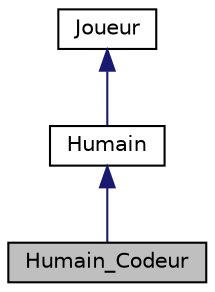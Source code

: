 digraph "Humain_Codeur"
{
 // LATEX_PDF_SIZE
  edge [fontname="Helvetica",fontsize="10",labelfontname="Helvetica",labelfontsize="10"];
  node [fontname="Helvetica",fontsize="10",shape=record];
  Node1 [label="Humain_Codeur",height=0.2,width=0.4,color="black", fillcolor="grey75", style="filled", fontcolor="black",tooltip="Cette classe abstraite permet de décrire les joueurs humains en mode codeur peu importe le mode de je..."];
  Node2 -> Node1 [dir="back",color="midnightblue",fontsize="10",style="solid",fontname="Helvetica"];
  Node2 [label="Humain",height=0.2,width=0.4,color="black", fillcolor="white", style="filled",URL="$classHumain.html",tooltip="Si le joueur est un humain."];
  Node3 -> Node2 [dir="back",color="midnightblue",fontsize="10",style="solid",fontname="Helvetica"];
  Node3 [label="Joueur",height=0.2,width=0.4,color="black", fillcolor="white", style="filled",URL="$classJoueur.html",tooltip="classe abstraite regroupant tout joueur"];
}
